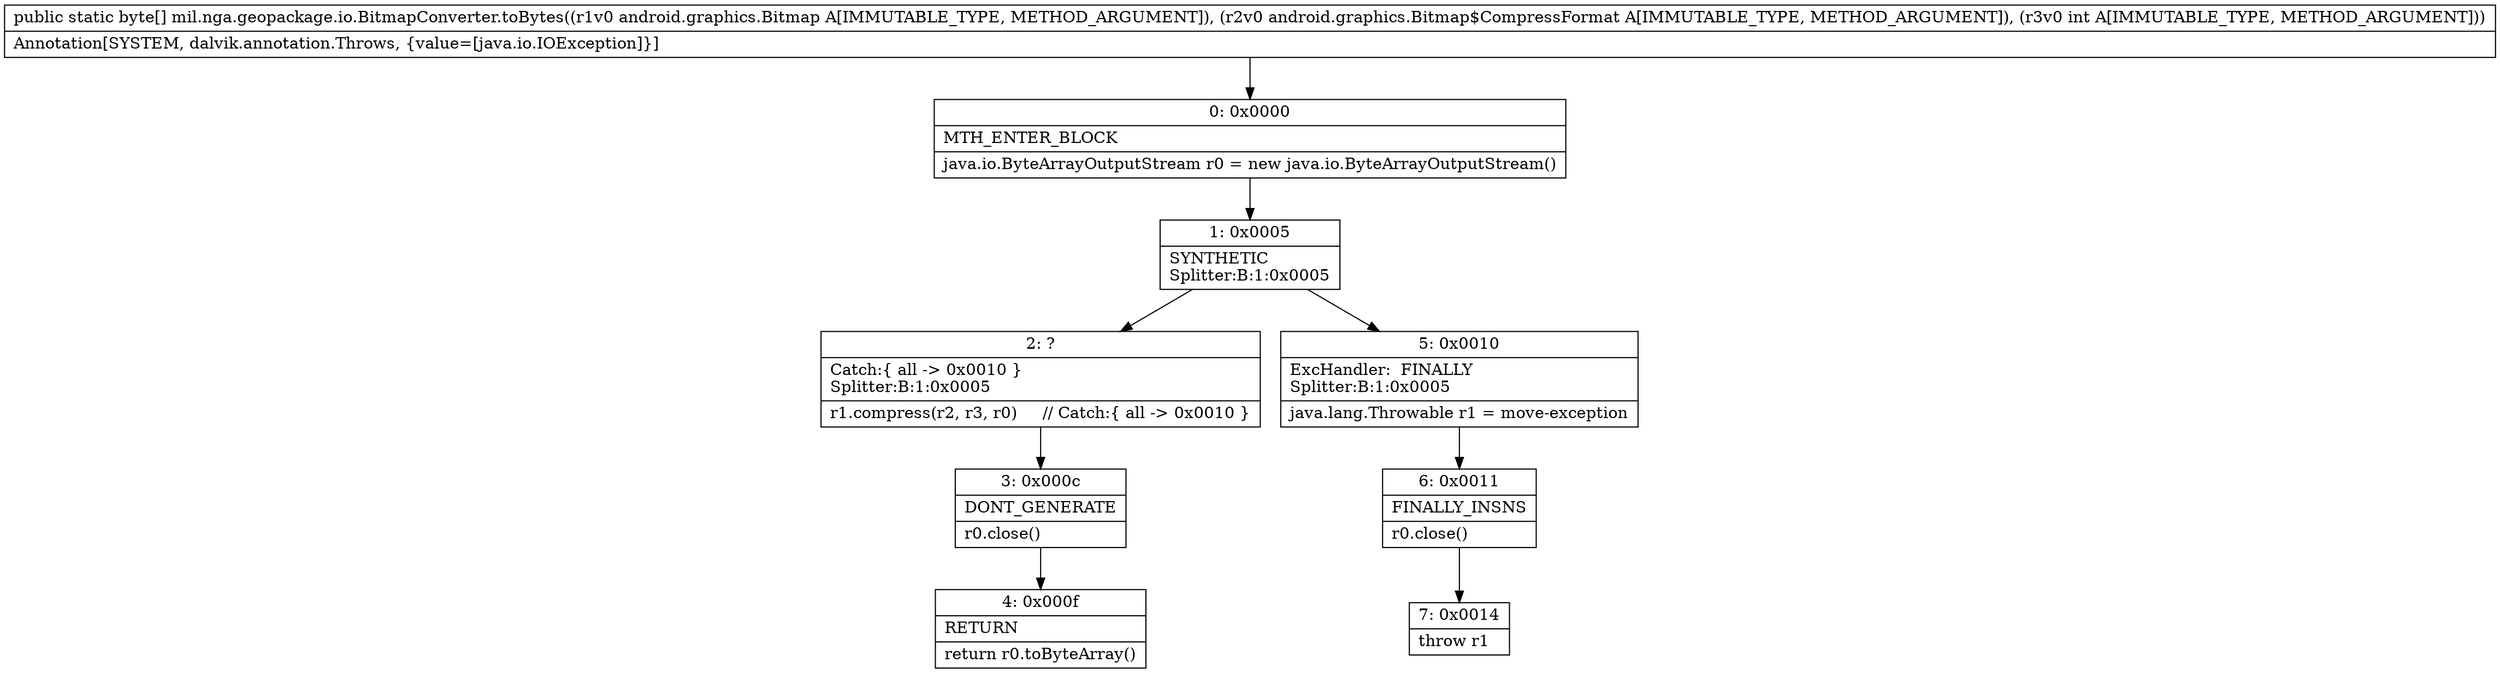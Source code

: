 digraph "CFG formil.nga.geopackage.io.BitmapConverter.toBytes(Landroid\/graphics\/Bitmap;Landroid\/graphics\/Bitmap$CompressFormat;I)[B" {
Node_0 [shape=record,label="{0\:\ 0x0000|MTH_ENTER_BLOCK\l|java.io.ByteArrayOutputStream r0 = new java.io.ByteArrayOutputStream()\l}"];
Node_1 [shape=record,label="{1\:\ 0x0005|SYNTHETIC\lSplitter:B:1:0x0005\l}"];
Node_2 [shape=record,label="{2\:\ ?|Catch:\{ all \-\> 0x0010 \}\lSplitter:B:1:0x0005\l|r1.compress(r2, r3, r0)     \/\/ Catch:\{ all \-\> 0x0010 \}\l}"];
Node_3 [shape=record,label="{3\:\ 0x000c|DONT_GENERATE\l|r0.close()\l}"];
Node_4 [shape=record,label="{4\:\ 0x000f|RETURN\l|return r0.toByteArray()\l}"];
Node_5 [shape=record,label="{5\:\ 0x0010|ExcHandler:  FINALLY\lSplitter:B:1:0x0005\l|java.lang.Throwable r1 = move\-exception\l}"];
Node_6 [shape=record,label="{6\:\ 0x0011|FINALLY_INSNS\l|r0.close()\l}"];
Node_7 [shape=record,label="{7\:\ 0x0014|throw r1\l}"];
MethodNode[shape=record,label="{public static byte[] mil.nga.geopackage.io.BitmapConverter.toBytes((r1v0 android.graphics.Bitmap A[IMMUTABLE_TYPE, METHOD_ARGUMENT]), (r2v0 android.graphics.Bitmap$CompressFormat A[IMMUTABLE_TYPE, METHOD_ARGUMENT]), (r3v0 int A[IMMUTABLE_TYPE, METHOD_ARGUMENT]))  | Annotation[SYSTEM, dalvik.annotation.Throws, \{value=[java.io.IOException]\}]\l}"];
MethodNode -> Node_0;
Node_0 -> Node_1;
Node_1 -> Node_2;
Node_1 -> Node_5;
Node_2 -> Node_3;
Node_3 -> Node_4;
Node_5 -> Node_6;
Node_6 -> Node_7;
}

